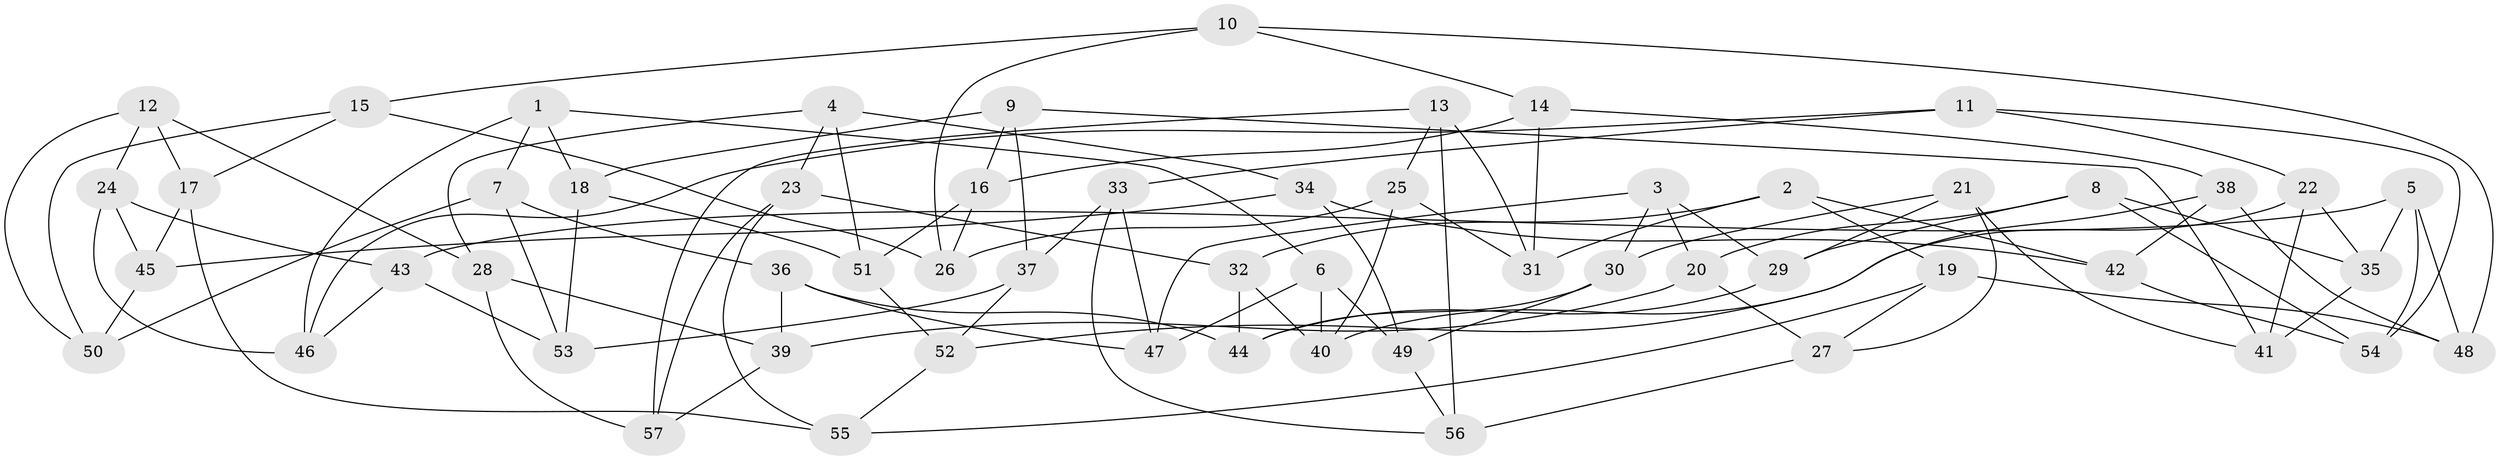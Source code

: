 // Generated by graph-tools (version 1.1) at 2025/37/03/09/25 02:37:48]
// undirected, 57 vertices, 114 edges
graph export_dot {
graph [start="1"]
  node [color=gray90,style=filled];
  1;
  2;
  3;
  4;
  5;
  6;
  7;
  8;
  9;
  10;
  11;
  12;
  13;
  14;
  15;
  16;
  17;
  18;
  19;
  20;
  21;
  22;
  23;
  24;
  25;
  26;
  27;
  28;
  29;
  30;
  31;
  32;
  33;
  34;
  35;
  36;
  37;
  38;
  39;
  40;
  41;
  42;
  43;
  44;
  45;
  46;
  47;
  48;
  49;
  50;
  51;
  52;
  53;
  54;
  55;
  56;
  57;
  1 -- 18;
  1 -- 46;
  1 -- 6;
  1 -- 7;
  2 -- 32;
  2 -- 42;
  2 -- 19;
  2 -- 31;
  3 -- 30;
  3 -- 29;
  3 -- 20;
  3 -- 47;
  4 -- 51;
  4 -- 28;
  4 -- 34;
  4 -- 23;
  5 -- 54;
  5 -- 35;
  5 -- 48;
  5 -- 43;
  6 -- 49;
  6 -- 47;
  6 -- 40;
  7 -- 36;
  7 -- 53;
  7 -- 50;
  8 -- 54;
  8 -- 35;
  8 -- 20;
  8 -- 29;
  9 -- 37;
  9 -- 16;
  9 -- 18;
  9 -- 41;
  10 -- 15;
  10 -- 14;
  10 -- 48;
  10 -- 26;
  11 -- 54;
  11 -- 22;
  11 -- 46;
  11 -- 33;
  12 -- 28;
  12 -- 24;
  12 -- 17;
  12 -- 50;
  13 -- 25;
  13 -- 31;
  13 -- 57;
  13 -- 56;
  14 -- 38;
  14 -- 31;
  14 -- 16;
  15 -- 17;
  15 -- 50;
  15 -- 26;
  16 -- 51;
  16 -- 26;
  17 -- 55;
  17 -- 45;
  18 -- 51;
  18 -- 53;
  19 -- 48;
  19 -- 55;
  19 -- 27;
  20 -- 27;
  20 -- 39;
  21 -- 30;
  21 -- 41;
  21 -- 29;
  21 -- 27;
  22 -- 35;
  22 -- 52;
  22 -- 41;
  23 -- 32;
  23 -- 55;
  23 -- 57;
  24 -- 45;
  24 -- 46;
  24 -- 43;
  25 -- 31;
  25 -- 40;
  25 -- 26;
  27 -- 56;
  28 -- 57;
  28 -- 39;
  29 -- 44;
  30 -- 44;
  30 -- 49;
  32 -- 40;
  32 -- 44;
  33 -- 56;
  33 -- 37;
  33 -- 47;
  34 -- 49;
  34 -- 45;
  34 -- 42;
  35 -- 41;
  36 -- 44;
  36 -- 39;
  36 -- 47;
  37 -- 53;
  37 -- 52;
  38 -- 40;
  38 -- 48;
  38 -- 42;
  39 -- 57;
  42 -- 54;
  43 -- 53;
  43 -- 46;
  45 -- 50;
  49 -- 56;
  51 -- 52;
  52 -- 55;
}
